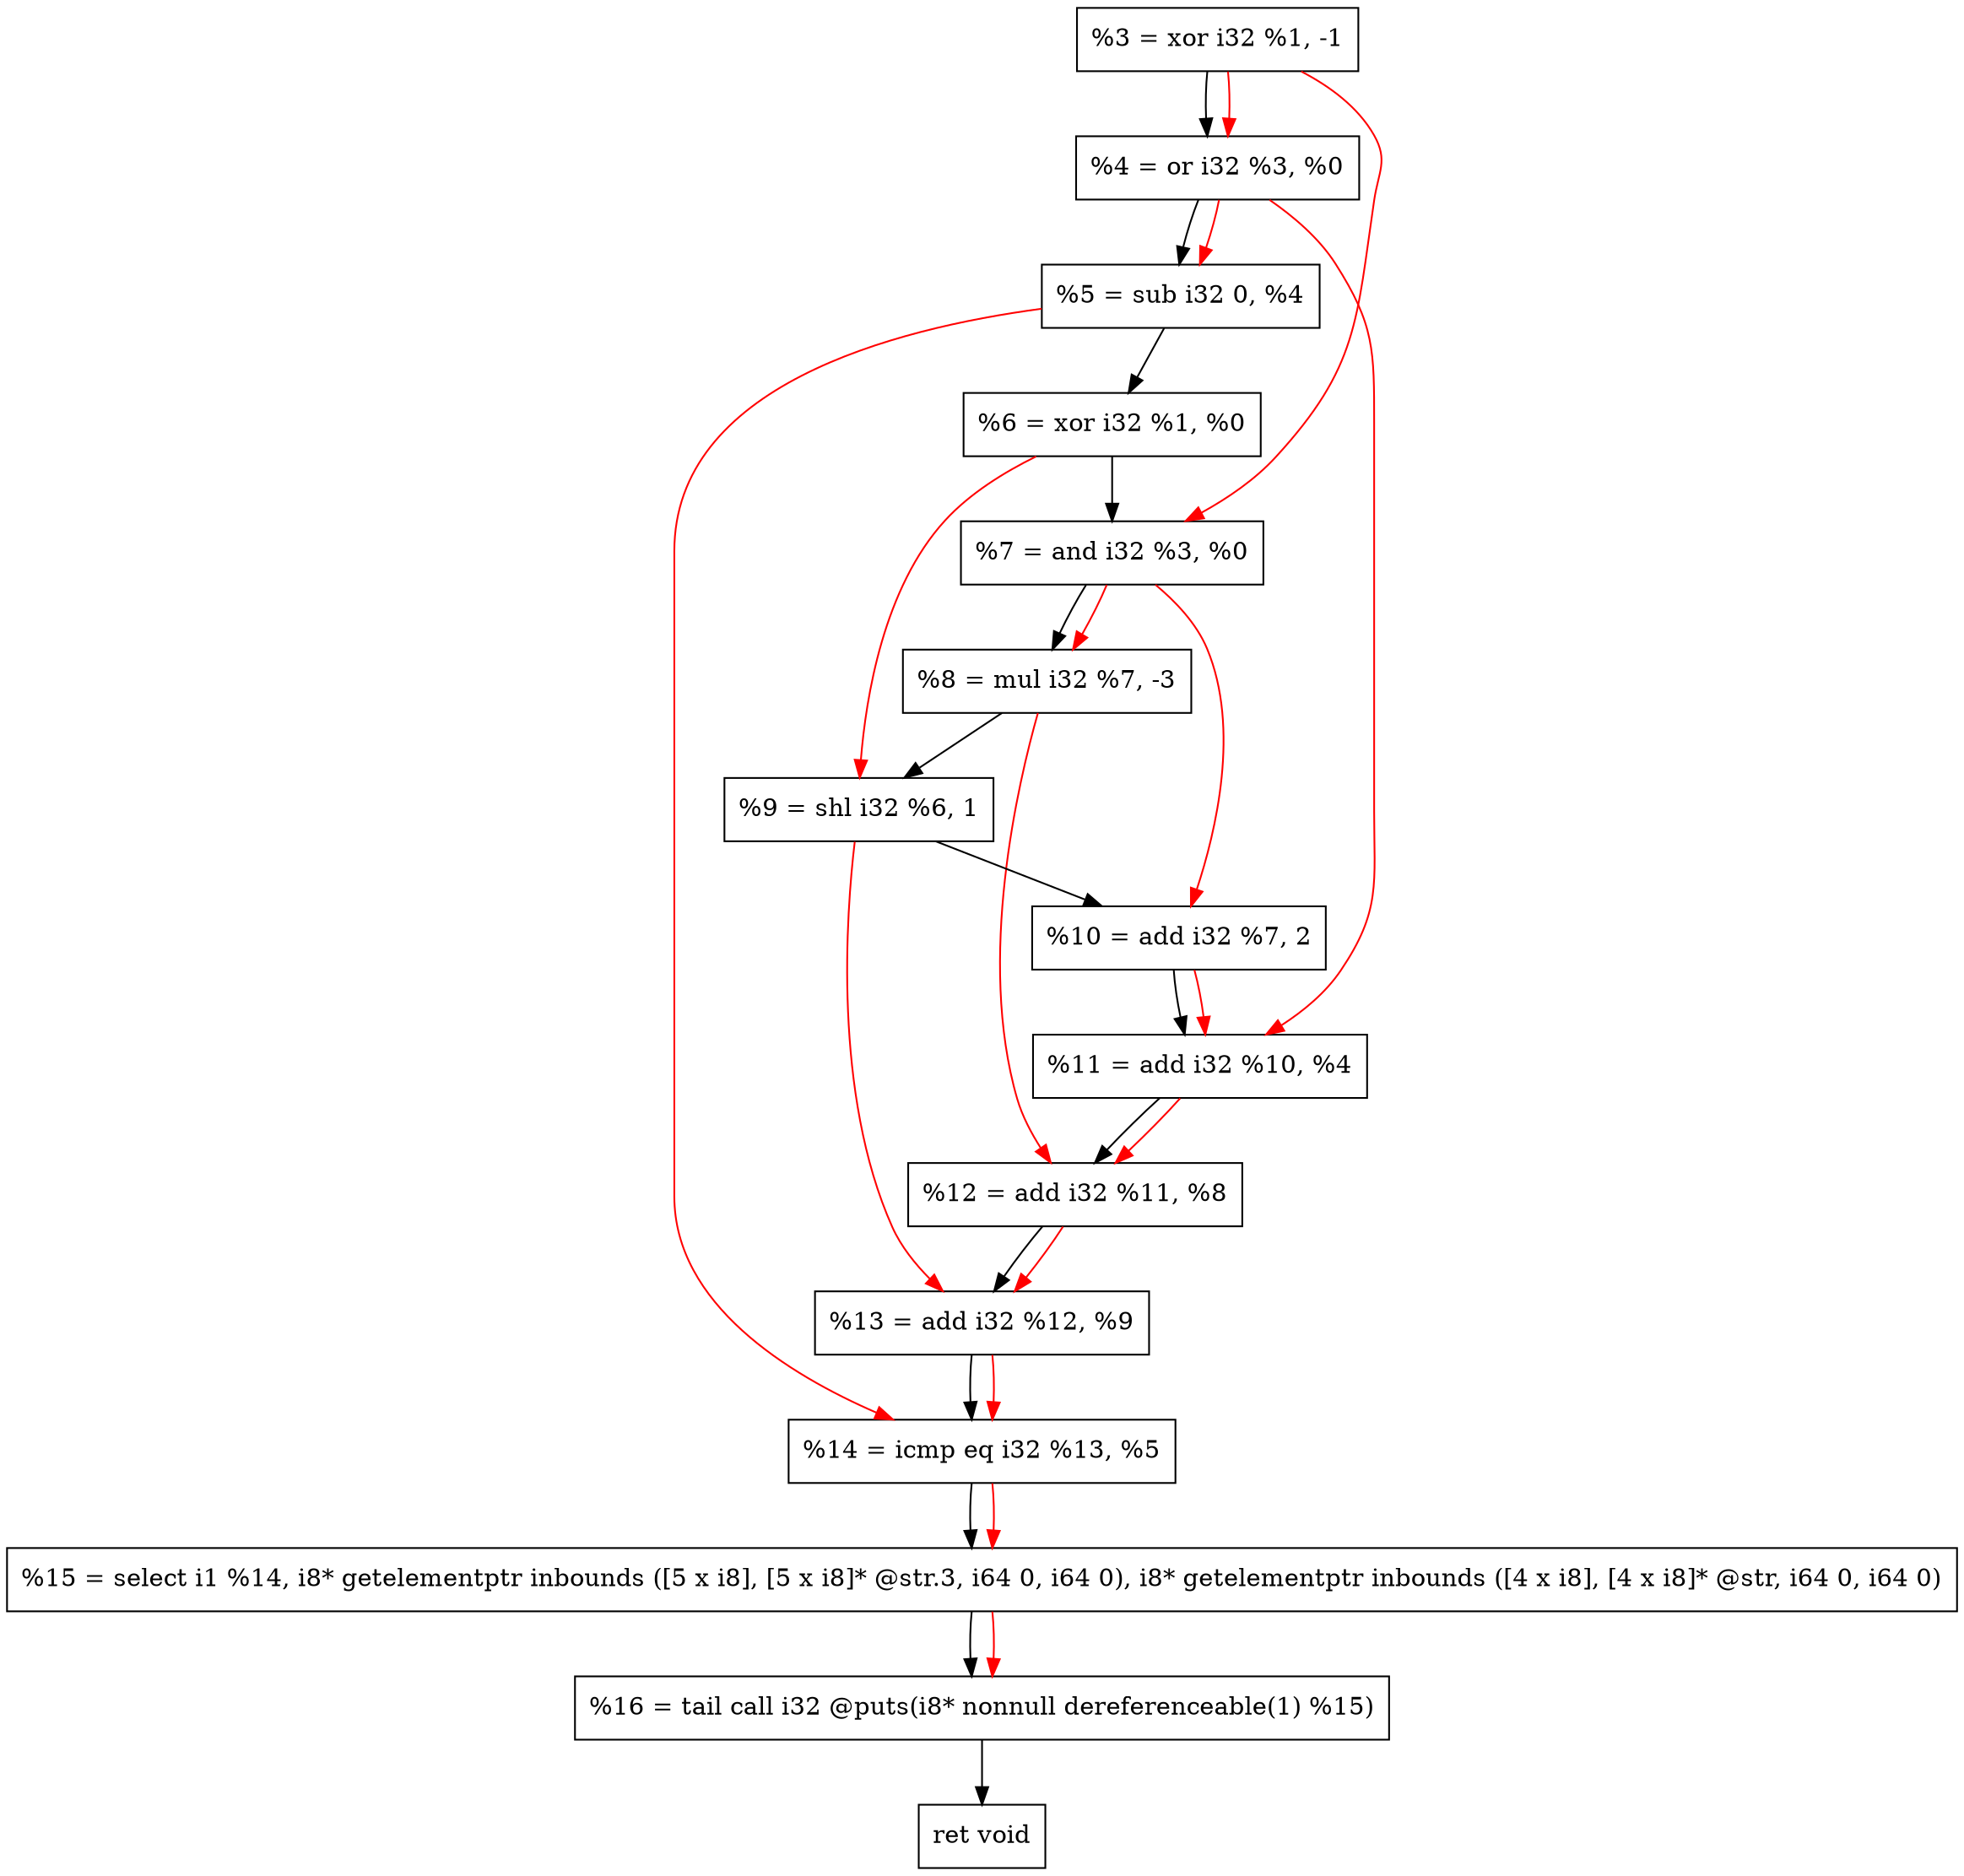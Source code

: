 digraph "DFG for'crackme' function" {
	Node0x87c940[shape=record, label="  %3 = xor i32 %1, -1"];
	Node0x87c9b0[shape=record, label="  %4 = or i32 %3, %0"];
	Node0x87ca70[shape=record, label="  %5 = sub i32 0, %4"];
	Node0x87cae0[shape=record, label="  %6 = xor i32 %1, %0"];
	Node0x87cb50[shape=record, label="  %7 = and i32 %3, %0"];
	Node0x87cbf0[shape=record, label="  %8 = mul i32 %7, -3"];
	Node0x87cc90[shape=record, label="  %9 = shl i32 %6, 1"];
	Node0x87cd30[shape=record, label="  %10 = add i32 %7, 2"];
	Node0x87cda0[shape=record, label="  %11 = add i32 %10, %4"];
	Node0x87ce10[shape=record, label="  %12 = add i32 %11, %8"];
	Node0x87ce80[shape=record, label="  %13 = add i32 %12, %9"];
	Node0x87cef0[shape=record, label="  %14 = icmp eq i32 %13, %5"];
	Node0x81d388[shape=record, label="  %15 = select i1 %14, i8* getelementptr inbounds ([5 x i8], [5 x i8]* @str.3, i64 0, i64 0), i8* getelementptr inbounds ([4 x i8], [4 x i8]* @str, i64 0, i64 0)"];
	Node0x87d390[shape=record, label="  %16 = tail call i32 @puts(i8* nonnull dereferenceable(1) %15)"];
	Node0x87d3e0[shape=record, label="  ret void"];
	Node0x87c940 -> Node0x87c9b0;
	Node0x87c9b0 -> Node0x87ca70;
	Node0x87ca70 -> Node0x87cae0;
	Node0x87cae0 -> Node0x87cb50;
	Node0x87cb50 -> Node0x87cbf0;
	Node0x87cbf0 -> Node0x87cc90;
	Node0x87cc90 -> Node0x87cd30;
	Node0x87cd30 -> Node0x87cda0;
	Node0x87cda0 -> Node0x87ce10;
	Node0x87ce10 -> Node0x87ce80;
	Node0x87ce80 -> Node0x87cef0;
	Node0x87cef0 -> Node0x81d388;
	Node0x81d388 -> Node0x87d390;
	Node0x87d390 -> Node0x87d3e0;
edge [color=red]
	Node0x87c940 -> Node0x87c9b0;
	Node0x87c9b0 -> Node0x87ca70;
	Node0x87c940 -> Node0x87cb50;
	Node0x87cb50 -> Node0x87cbf0;
	Node0x87cae0 -> Node0x87cc90;
	Node0x87cb50 -> Node0x87cd30;
	Node0x87cd30 -> Node0x87cda0;
	Node0x87c9b0 -> Node0x87cda0;
	Node0x87cda0 -> Node0x87ce10;
	Node0x87cbf0 -> Node0x87ce10;
	Node0x87ce10 -> Node0x87ce80;
	Node0x87cc90 -> Node0x87ce80;
	Node0x87ce80 -> Node0x87cef0;
	Node0x87ca70 -> Node0x87cef0;
	Node0x87cef0 -> Node0x81d388;
	Node0x81d388 -> Node0x87d390;
}
